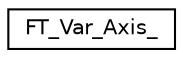 digraph "Graphical Class Hierarchy"
{
 // LATEX_PDF_SIZE
  edge [fontname="Helvetica",fontsize="10",labelfontname="Helvetica",labelfontsize="10"];
  node [fontname="Helvetica",fontsize="10",shape=record];
  rankdir="LR";
  Node0 [label="FT_Var_Axis_",height=0.2,width=0.4,color="black", fillcolor="white", style="filled",URL="$db/d99/structFT__Var__Axis__.html",tooltip=" "];
}
